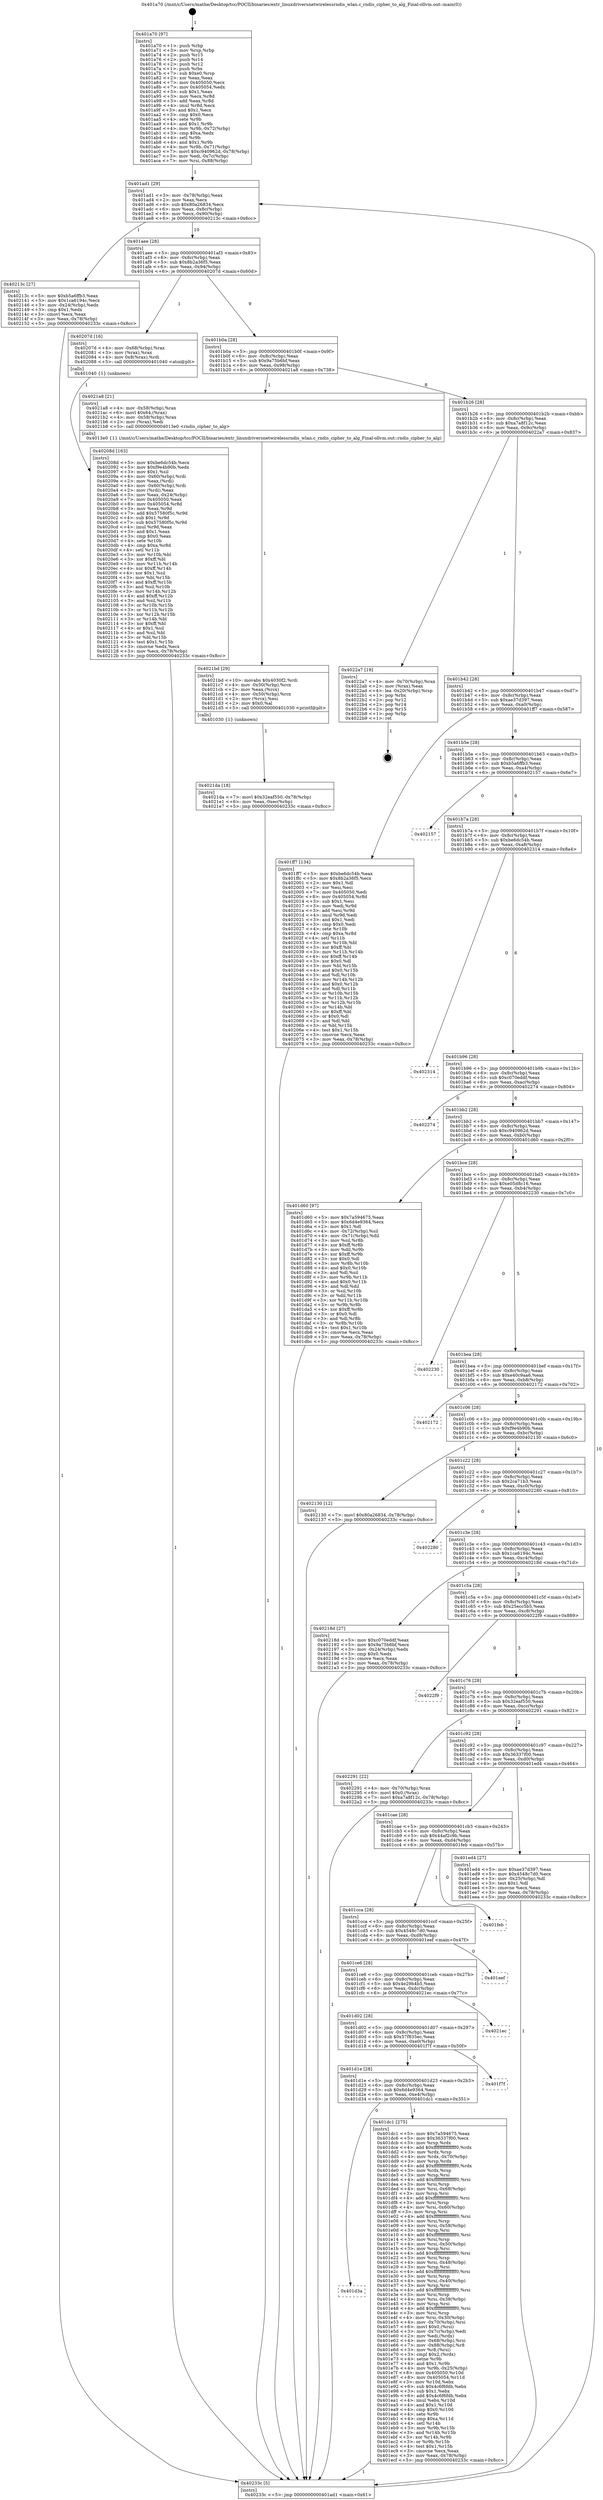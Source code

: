 digraph "0x401a70" {
  label = "0x401a70 (/mnt/c/Users/mathe/Desktop/tcc/POCII/binaries/extr_linuxdriversnetwirelessrndis_wlan.c_rndis_cipher_to_alg_Final-ollvm.out::main(0))"
  labelloc = "t"
  node[shape=record]

  Entry [label="",width=0.3,height=0.3,shape=circle,fillcolor=black,style=filled]
  "0x401ad1" [label="{
     0x401ad1 [29]\l
     | [instrs]\l
     &nbsp;&nbsp;0x401ad1 \<+3\>: mov -0x78(%rbp),%eax\l
     &nbsp;&nbsp;0x401ad4 \<+2\>: mov %eax,%ecx\l
     &nbsp;&nbsp;0x401ad6 \<+6\>: sub $0x80a26834,%ecx\l
     &nbsp;&nbsp;0x401adc \<+6\>: mov %eax,-0x8c(%rbp)\l
     &nbsp;&nbsp;0x401ae2 \<+6\>: mov %ecx,-0x90(%rbp)\l
     &nbsp;&nbsp;0x401ae8 \<+6\>: je 000000000040213c \<main+0x6cc\>\l
  }"]
  "0x40213c" [label="{
     0x40213c [27]\l
     | [instrs]\l
     &nbsp;&nbsp;0x40213c \<+5\>: mov $0xb5a6ffb3,%eax\l
     &nbsp;&nbsp;0x402141 \<+5\>: mov $0x1ca6194c,%ecx\l
     &nbsp;&nbsp;0x402146 \<+3\>: mov -0x24(%rbp),%edx\l
     &nbsp;&nbsp;0x402149 \<+3\>: cmp $0x1,%edx\l
     &nbsp;&nbsp;0x40214c \<+3\>: cmovl %ecx,%eax\l
     &nbsp;&nbsp;0x40214f \<+3\>: mov %eax,-0x78(%rbp)\l
     &nbsp;&nbsp;0x402152 \<+5\>: jmp 000000000040233c \<main+0x8cc\>\l
  }"]
  "0x401aee" [label="{
     0x401aee [28]\l
     | [instrs]\l
     &nbsp;&nbsp;0x401aee \<+5\>: jmp 0000000000401af3 \<main+0x83\>\l
     &nbsp;&nbsp;0x401af3 \<+6\>: mov -0x8c(%rbp),%eax\l
     &nbsp;&nbsp;0x401af9 \<+5\>: sub $0x8b2a36f5,%eax\l
     &nbsp;&nbsp;0x401afe \<+6\>: mov %eax,-0x94(%rbp)\l
     &nbsp;&nbsp;0x401b04 \<+6\>: je 000000000040207d \<main+0x60d\>\l
  }"]
  Exit [label="",width=0.3,height=0.3,shape=circle,fillcolor=black,style=filled,peripheries=2]
  "0x40207d" [label="{
     0x40207d [16]\l
     | [instrs]\l
     &nbsp;&nbsp;0x40207d \<+4\>: mov -0x68(%rbp),%rax\l
     &nbsp;&nbsp;0x402081 \<+3\>: mov (%rax),%rax\l
     &nbsp;&nbsp;0x402084 \<+4\>: mov 0x8(%rax),%rdi\l
     &nbsp;&nbsp;0x402088 \<+5\>: call 0000000000401040 \<atoi@plt\>\l
     | [calls]\l
     &nbsp;&nbsp;0x401040 \{1\} (unknown)\l
  }"]
  "0x401b0a" [label="{
     0x401b0a [28]\l
     | [instrs]\l
     &nbsp;&nbsp;0x401b0a \<+5\>: jmp 0000000000401b0f \<main+0x9f\>\l
     &nbsp;&nbsp;0x401b0f \<+6\>: mov -0x8c(%rbp),%eax\l
     &nbsp;&nbsp;0x401b15 \<+5\>: sub $0x9a75b6bf,%eax\l
     &nbsp;&nbsp;0x401b1a \<+6\>: mov %eax,-0x98(%rbp)\l
     &nbsp;&nbsp;0x401b20 \<+6\>: je 00000000004021a8 \<main+0x738\>\l
  }"]
  "0x4021da" [label="{
     0x4021da [18]\l
     | [instrs]\l
     &nbsp;&nbsp;0x4021da \<+7\>: movl $0x32eaf550,-0x78(%rbp)\l
     &nbsp;&nbsp;0x4021e1 \<+6\>: mov %eax,-0xec(%rbp)\l
     &nbsp;&nbsp;0x4021e7 \<+5\>: jmp 000000000040233c \<main+0x8cc\>\l
  }"]
  "0x4021a8" [label="{
     0x4021a8 [21]\l
     | [instrs]\l
     &nbsp;&nbsp;0x4021a8 \<+4\>: mov -0x58(%rbp),%rax\l
     &nbsp;&nbsp;0x4021ac \<+6\>: movl $0x64,(%rax)\l
     &nbsp;&nbsp;0x4021b2 \<+4\>: mov -0x58(%rbp),%rax\l
     &nbsp;&nbsp;0x4021b6 \<+2\>: mov (%rax),%edi\l
     &nbsp;&nbsp;0x4021b8 \<+5\>: call 00000000004013e0 \<rndis_cipher_to_alg\>\l
     | [calls]\l
     &nbsp;&nbsp;0x4013e0 \{1\} (/mnt/c/Users/mathe/Desktop/tcc/POCII/binaries/extr_linuxdriversnetwirelessrndis_wlan.c_rndis_cipher_to_alg_Final-ollvm.out::rndis_cipher_to_alg)\l
  }"]
  "0x401b26" [label="{
     0x401b26 [28]\l
     | [instrs]\l
     &nbsp;&nbsp;0x401b26 \<+5\>: jmp 0000000000401b2b \<main+0xbb\>\l
     &nbsp;&nbsp;0x401b2b \<+6\>: mov -0x8c(%rbp),%eax\l
     &nbsp;&nbsp;0x401b31 \<+5\>: sub $0xa7a8f12c,%eax\l
     &nbsp;&nbsp;0x401b36 \<+6\>: mov %eax,-0x9c(%rbp)\l
     &nbsp;&nbsp;0x401b3c \<+6\>: je 00000000004022a7 \<main+0x837\>\l
  }"]
  "0x4021bd" [label="{
     0x4021bd [29]\l
     | [instrs]\l
     &nbsp;&nbsp;0x4021bd \<+10\>: movabs $0x4030f2,%rdi\l
     &nbsp;&nbsp;0x4021c7 \<+4\>: mov -0x50(%rbp),%rcx\l
     &nbsp;&nbsp;0x4021cb \<+2\>: mov %eax,(%rcx)\l
     &nbsp;&nbsp;0x4021cd \<+4\>: mov -0x50(%rbp),%rcx\l
     &nbsp;&nbsp;0x4021d1 \<+2\>: mov (%rcx),%esi\l
     &nbsp;&nbsp;0x4021d3 \<+2\>: mov $0x0,%al\l
     &nbsp;&nbsp;0x4021d5 \<+5\>: call 0000000000401030 \<printf@plt\>\l
     | [calls]\l
     &nbsp;&nbsp;0x401030 \{1\} (unknown)\l
  }"]
  "0x4022a7" [label="{
     0x4022a7 [19]\l
     | [instrs]\l
     &nbsp;&nbsp;0x4022a7 \<+4\>: mov -0x70(%rbp),%rax\l
     &nbsp;&nbsp;0x4022ab \<+2\>: mov (%rax),%eax\l
     &nbsp;&nbsp;0x4022ad \<+4\>: lea -0x20(%rbp),%rsp\l
     &nbsp;&nbsp;0x4022b1 \<+1\>: pop %rbx\l
     &nbsp;&nbsp;0x4022b2 \<+2\>: pop %r12\l
     &nbsp;&nbsp;0x4022b4 \<+2\>: pop %r14\l
     &nbsp;&nbsp;0x4022b6 \<+2\>: pop %r15\l
     &nbsp;&nbsp;0x4022b8 \<+1\>: pop %rbp\l
     &nbsp;&nbsp;0x4022b9 \<+1\>: ret\l
  }"]
  "0x401b42" [label="{
     0x401b42 [28]\l
     | [instrs]\l
     &nbsp;&nbsp;0x401b42 \<+5\>: jmp 0000000000401b47 \<main+0xd7\>\l
     &nbsp;&nbsp;0x401b47 \<+6\>: mov -0x8c(%rbp),%eax\l
     &nbsp;&nbsp;0x401b4d \<+5\>: sub $0xae37d397,%eax\l
     &nbsp;&nbsp;0x401b52 \<+6\>: mov %eax,-0xa0(%rbp)\l
     &nbsp;&nbsp;0x401b58 \<+6\>: je 0000000000401ff7 \<main+0x587\>\l
  }"]
  "0x40208d" [label="{
     0x40208d [163]\l
     | [instrs]\l
     &nbsp;&nbsp;0x40208d \<+5\>: mov $0xbe6dc54b,%ecx\l
     &nbsp;&nbsp;0x402092 \<+5\>: mov $0xf9e4b90b,%edx\l
     &nbsp;&nbsp;0x402097 \<+3\>: mov $0x1,%sil\l
     &nbsp;&nbsp;0x40209a \<+4\>: mov -0x60(%rbp),%rdi\l
     &nbsp;&nbsp;0x40209e \<+2\>: mov %eax,(%rdi)\l
     &nbsp;&nbsp;0x4020a0 \<+4\>: mov -0x60(%rbp),%rdi\l
     &nbsp;&nbsp;0x4020a4 \<+2\>: mov (%rdi),%eax\l
     &nbsp;&nbsp;0x4020a6 \<+3\>: mov %eax,-0x24(%rbp)\l
     &nbsp;&nbsp;0x4020a9 \<+7\>: mov 0x405050,%eax\l
     &nbsp;&nbsp;0x4020b0 \<+8\>: mov 0x405054,%r8d\l
     &nbsp;&nbsp;0x4020b8 \<+3\>: mov %eax,%r9d\l
     &nbsp;&nbsp;0x4020bb \<+7\>: add $0x57580f5c,%r9d\l
     &nbsp;&nbsp;0x4020c2 \<+4\>: sub $0x1,%r9d\l
     &nbsp;&nbsp;0x4020c6 \<+7\>: sub $0x57580f5c,%r9d\l
     &nbsp;&nbsp;0x4020cd \<+4\>: imul %r9d,%eax\l
     &nbsp;&nbsp;0x4020d1 \<+3\>: and $0x1,%eax\l
     &nbsp;&nbsp;0x4020d4 \<+3\>: cmp $0x0,%eax\l
     &nbsp;&nbsp;0x4020d7 \<+4\>: sete %r10b\l
     &nbsp;&nbsp;0x4020db \<+4\>: cmp $0xa,%r8d\l
     &nbsp;&nbsp;0x4020df \<+4\>: setl %r11b\l
     &nbsp;&nbsp;0x4020e3 \<+3\>: mov %r10b,%bl\l
     &nbsp;&nbsp;0x4020e6 \<+3\>: xor $0xff,%bl\l
     &nbsp;&nbsp;0x4020e9 \<+3\>: mov %r11b,%r14b\l
     &nbsp;&nbsp;0x4020ec \<+4\>: xor $0xff,%r14b\l
     &nbsp;&nbsp;0x4020f0 \<+4\>: xor $0x1,%sil\l
     &nbsp;&nbsp;0x4020f4 \<+3\>: mov %bl,%r15b\l
     &nbsp;&nbsp;0x4020f7 \<+4\>: and $0xff,%r15b\l
     &nbsp;&nbsp;0x4020fb \<+3\>: and %sil,%r10b\l
     &nbsp;&nbsp;0x4020fe \<+3\>: mov %r14b,%r12b\l
     &nbsp;&nbsp;0x402101 \<+4\>: and $0xff,%r12b\l
     &nbsp;&nbsp;0x402105 \<+3\>: and %sil,%r11b\l
     &nbsp;&nbsp;0x402108 \<+3\>: or %r10b,%r15b\l
     &nbsp;&nbsp;0x40210b \<+3\>: or %r11b,%r12b\l
     &nbsp;&nbsp;0x40210e \<+3\>: xor %r12b,%r15b\l
     &nbsp;&nbsp;0x402111 \<+3\>: or %r14b,%bl\l
     &nbsp;&nbsp;0x402114 \<+3\>: xor $0xff,%bl\l
     &nbsp;&nbsp;0x402117 \<+4\>: or $0x1,%sil\l
     &nbsp;&nbsp;0x40211b \<+3\>: and %sil,%bl\l
     &nbsp;&nbsp;0x40211e \<+3\>: or %bl,%r15b\l
     &nbsp;&nbsp;0x402121 \<+4\>: test $0x1,%r15b\l
     &nbsp;&nbsp;0x402125 \<+3\>: cmovne %edx,%ecx\l
     &nbsp;&nbsp;0x402128 \<+3\>: mov %ecx,-0x78(%rbp)\l
     &nbsp;&nbsp;0x40212b \<+5\>: jmp 000000000040233c \<main+0x8cc\>\l
  }"]
  "0x401ff7" [label="{
     0x401ff7 [134]\l
     | [instrs]\l
     &nbsp;&nbsp;0x401ff7 \<+5\>: mov $0xbe6dc54b,%eax\l
     &nbsp;&nbsp;0x401ffc \<+5\>: mov $0x8b2a36f5,%ecx\l
     &nbsp;&nbsp;0x402001 \<+2\>: mov $0x1,%dl\l
     &nbsp;&nbsp;0x402003 \<+2\>: xor %esi,%esi\l
     &nbsp;&nbsp;0x402005 \<+7\>: mov 0x405050,%edi\l
     &nbsp;&nbsp;0x40200c \<+8\>: mov 0x405054,%r8d\l
     &nbsp;&nbsp;0x402014 \<+3\>: sub $0x1,%esi\l
     &nbsp;&nbsp;0x402017 \<+3\>: mov %edi,%r9d\l
     &nbsp;&nbsp;0x40201a \<+3\>: add %esi,%r9d\l
     &nbsp;&nbsp;0x40201d \<+4\>: imul %r9d,%edi\l
     &nbsp;&nbsp;0x402021 \<+3\>: and $0x1,%edi\l
     &nbsp;&nbsp;0x402024 \<+3\>: cmp $0x0,%edi\l
     &nbsp;&nbsp;0x402027 \<+4\>: sete %r10b\l
     &nbsp;&nbsp;0x40202b \<+4\>: cmp $0xa,%r8d\l
     &nbsp;&nbsp;0x40202f \<+4\>: setl %r11b\l
     &nbsp;&nbsp;0x402033 \<+3\>: mov %r10b,%bl\l
     &nbsp;&nbsp;0x402036 \<+3\>: xor $0xff,%bl\l
     &nbsp;&nbsp;0x402039 \<+3\>: mov %r11b,%r14b\l
     &nbsp;&nbsp;0x40203c \<+4\>: xor $0xff,%r14b\l
     &nbsp;&nbsp;0x402040 \<+3\>: xor $0x0,%dl\l
     &nbsp;&nbsp;0x402043 \<+3\>: mov %bl,%r15b\l
     &nbsp;&nbsp;0x402046 \<+4\>: and $0x0,%r15b\l
     &nbsp;&nbsp;0x40204a \<+3\>: and %dl,%r10b\l
     &nbsp;&nbsp;0x40204d \<+3\>: mov %r14b,%r12b\l
     &nbsp;&nbsp;0x402050 \<+4\>: and $0x0,%r12b\l
     &nbsp;&nbsp;0x402054 \<+3\>: and %dl,%r11b\l
     &nbsp;&nbsp;0x402057 \<+3\>: or %r10b,%r15b\l
     &nbsp;&nbsp;0x40205a \<+3\>: or %r11b,%r12b\l
     &nbsp;&nbsp;0x40205d \<+3\>: xor %r12b,%r15b\l
     &nbsp;&nbsp;0x402060 \<+3\>: or %r14b,%bl\l
     &nbsp;&nbsp;0x402063 \<+3\>: xor $0xff,%bl\l
     &nbsp;&nbsp;0x402066 \<+3\>: or $0x0,%dl\l
     &nbsp;&nbsp;0x402069 \<+2\>: and %dl,%bl\l
     &nbsp;&nbsp;0x40206b \<+3\>: or %bl,%r15b\l
     &nbsp;&nbsp;0x40206e \<+4\>: test $0x1,%r15b\l
     &nbsp;&nbsp;0x402072 \<+3\>: cmovne %ecx,%eax\l
     &nbsp;&nbsp;0x402075 \<+3\>: mov %eax,-0x78(%rbp)\l
     &nbsp;&nbsp;0x402078 \<+5\>: jmp 000000000040233c \<main+0x8cc\>\l
  }"]
  "0x401b5e" [label="{
     0x401b5e [28]\l
     | [instrs]\l
     &nbsp;&nbsp;0x401b5e \<+5\>: jmp 0000000000401b63 \<main+0xf3\>\l
     &nbsp;&nbsp;0x401b63 \<+6\>: mov -0x8c(%rbp),%eax\l
     &nbsp;&nbsp;0x401b69 \<+5\>: sub $0xb5a6ffb3,%eax\l
     &nbsp;&nbsp;0x401b6e \<+6\>: mov %eax,-0xa4(%rbp)\l
     &nbsp;&nbsp;0x401b74 \<+6\>: je 0000000000402157 \<main+0x6e7\>\l
  }"]
  "0x401d3a" [label="{
     0x401d3a\l
  }", style=dashed]
  "0x402157" [label="{
     0x402157\l
  }", style=dashed]
  "0x401b7a" [label="{
     0x401b7a [28]\l
     | [instrs]\l
     &nbsp;&nbsp;0x401b7a \<+5\>: jmp 0000000000401b7f \<main+0x10f\>\l
     &nbsp;&nbsp;0x401b7f \<+6\>: mov -0x8c(%rbp),%eax\l
     &nbsp;&nbsp;0x401b85 \<+5\>: sub $0xbe6dc54b,%eax\l
     &nbsp;&nbsp;0x401b8a \<+6\>: mov %eax,-0xa8(%rbp)\l
     &nbsp;&nbsp;0x401b90 \<+6\>: je 0000000000402314 \<main+0x8a4\>\l
  }"]
  "0x401dc1" [label="{
     0x401dc1 [275]\l
     | [instrs]\l
     &nbsp;&nbsp;0x401dc1 \<+5\>: mov $0x7a594675,%eax\l
     &nbsp;&nbsp;0x401dc6 \<+5\>: mov $0x36337f00,%ecx\l
     &nbsp;&nbsp;0x401dcb \<+3\>: mov %rsp,%rdx\l
     &nbsp;&nbsp;0x401dce \<+4\>: add $0xfffffffffffffff0,%rdx\l
     &nbsp;&nbsp;0x401dd2 \<+3\>: mov %rdx,%rsp\l
     &nbsp;&nbsp;0x401dd5 \<+4\>: mov %rdx,-0x70(%rbp)\l
     &nbsp;&nbsp;0x401dd9 \<+3\>: mov %rsp,%rdx\l
     &nbsp;&nbsp;0x401ddc \<+4\>: add $0xfffffffffffffff0,%rdx\l
     &nbsp;&nbsp;0x401de0 \<+3\>: mov %rdx,%rsp\l
     &nbsp;&nbsp;0x401de3 \<+3\>: mov %rsp,%rsi\l
     &nbsp;&nbsp;0x401de6 \<+4\>: add $0xfffffffffffffff0,%rsi\l
     &nbsp;&nbsp;0x401dea \<+3\>: mov %rsi,%rsp\l
     &nbsp;&nbsp;0x401ded \<+4\>: mov %rsi,-0x68(%rbp)\l
     &nbsp;&nbsp;0x401df1 \<+3\>: mov %rsp,%rsi\l
     &nbsp;&nbsp;0x401df4 \<+4\>: add $0xfffffffffffffff0,%rsi\l
     &nbsp;&nbsp;0x401df8 \<+3\>: mov %rsi,%rsp\l
     &nbsp;&nbsp;0x401dfb \<+4\>: mov %rsi,-0x60(%rbp)\l
     &nbsp;&nbsp;0x401dff \<+3\>: mov %rsp,%rsi\l
     &nbsp;&nbsp;0x401e02 \<+4\>: add $0xfffffffffffffff0,%rsi\l
     &nbsp;&nbsp;0x401e06 \<+3\>: mov %rsi,%rsp\l
     &nbsp;&nbsp;0x401e09 \<+4\>: mov %rsi,-0x58(%rbp)\l
     &nbsp;&nbsp;0x401e0d \<+3\>: mov %rsp,%rsi\l
     &nbsp;&nbsp;0x401e10 \<+4\>: add $0xfffffffffffffff0,%rsi\l
     &nbsp;&nbsp;0x401e14 \<+3\>: mov %rsi,%rsp\l
     &nbsp;&nbsp;0x401e17 \<+4\>: mov %rsi,-0x50(%rbp)\l
     &nbsp;&nbsp;0x401e1b \<+3\>: mov %rsp,%rsi\l
     &nbsp;&nbsp;0x401e1e \<+4\>: add $0xfffffffffffffff0,%rsi\l
     &nbsp;&nbsp;0x401e22 \<+3\>: mov %rsi,%rsp\l
     &nbsp;&nbsp;0x401e25 \<+4\>: mov %rsi,-0x48(%rbp)\l
     &nbsp;&nbsp;0x401e29 \<+3\>: mov %rsp,%rsi\l
     &nbsp;&nbsp;0x401e2c \<+4\>: add $0xfffffffffffffff0,%rsi\l
     &nbsp;&nbsp;0x401e30 \<+3\>: mov %rsi,%rsp\l
     &nbsp;&nbsp;0x401e33 \<+4\>: mov %rsi,-0x40(%rbp)\l
     &nbsp;&nbsp;0x401e37 \<+3\>: mov %rsp,%rsi\l
     &nbsp;&nbsp;0x401e3a \<+4\>: add $0xfffffffffffffff0,%rsi\l
     &nbsp;&nbsp;0x401e3e \<+3\>: mov %rsi,%rsp\l
     &nbsp;&nbsp;0x401e41 \<+4\>: mov %rsi,-0x38(%rbp)\l
     &nbsp;&nbsp;0x401e45 \<+3\>: mov %rsp,%rsi\l
     &nbsp;&nbsp;0x401e48 \<+4\>: add $0xfffffffffffffff0,%rsi\l
     &nbsp;&nbsp;0x401e4c \<+3\>: mov %rsi,%rsp\l
     &nbsp;&nbsp;0x401e4f \<+4\>: mov %rsi,-0x30(%rbp)\l
     &nbsp;&nbsp;0x401e53 \<+4\>: mov -0x70(%rbp),%rsi\l
     &nbsp;&nbsp;0x401e57 \<+6\>: movl $0x0,(%rsi)\l
     &nbsp;&nbsp;0x401e5d \<+3\>: mov -0x7c(%rbp),%edi\l
     &nbsp;&nbsp;0x401e60 \<+2\>: mov %edi,(%rdx)\l
     &nbsp;&nbsp;0x401e62 \<+4\>: mov -0x68(%rbp),%rsi\l
     &nbsp;&nbsp;0x401e66 \<+7\>: mov -0x88(%rbp),%r8\l
     &nbsp;&nbsp;0x401e6d \<+3\>: mov %r8,(%rsi)\l
     &nbsp;&nbsp;0x401e70 \<+3\>: cmpl $0x2,(%rdx)\l
     &nbsp;&nbsp;0x401e73 \<+4\>: setne %r9b\l
     &nbsp;&nbsp;0x401e77 \<+4\>: and $0x1,%r9b\l
     &nbsp;&nbsp;0x401e7b \<+4\>: mov %r9b,-0x25(%rbp)\l
     &nbsp;&nbsp;0x401e7f \<+8\>: mov 0x405050,%r10d\l
     &nbsp;&nbsp;0x401e87 \<+8\>: mov 0x405054,%r11d\l
     &nbsp;&nbsp;0x401e8f \<+3\>: mov %r10d,%ebx\l
     &nbsp;&nbsp;0x401e92 \<+6\>: sub $0x4c6f6fdb,%ebx\l
     &nbsp;&nbsp;0x401e98 \<+3\>: sub $0x1,%ebx\l
     &nbsp;&nbsp;0x401e9b \<+6\>: add $0x4c6f6fdb,%ebx\l
     &nbsp;&nbsp;0x401ea1 \<+4\>: imul %ebx,%r10d\l
     &nbsp;&nbsp;0x401ea5 \<+4\>: and $0x1,%r10d\l
     &nbsp;&nbsp;0x401ea9 \<+4\>: cmp $0x0,%r10d\l
     &nbsp;&nbsp;0x401ead \<+4\>: sete %r9b\l
     &nbsp;&nbsp;0x401eb1 \<+4\>: cmp $0xa,%r11d\l
     &nbsp;&nbsp;0x401eb5 \<+4\>: setl %r14b\l
     &nbsp;&nbsp;0x401eb9 \<+3\>: mov %r9b,%r15b\l
     &nbsp;&nbsp;0x401ebc \<+3\>: and %r14b,%r15b\l
     &nbsp;&nbsp;0x401ebf \<+3\>: xor %r14b,%r9b\l
     &nbsp;&nbsp;0x401ec2 \<+3\>: or %r9b,%r15b\l
     &nbsp;&nbsp;0x401ec5 \<+4\>: test $0x1,%r15b\l
     &nbsp;&nbsp;0x401ec9 \<+3\>: cmovne %ecx,%eax\l
     &nbsp;&nbsp;0x401ecc \<+3\>: mov %eax,-0x78(%rbp)\l
     &nbsp;&nbsp;0x401ecf \<+5\>: jmp 000000000040233c \<main+0x8cc\>\l
  }"]
  "0x402314" [label="{
     0x402314\l
  }", style=dashed]
  "0x401b96" [label="{
     0x401b96 [28]\l
     | [instrs]\l
     &nbsp;&nbsp;0x401b96 \<+5\>: jmp 0000000000401b9b \<main+0x12b\>\l
     &nbsp;&nbsp;0x401b9b \<+6\>: mov -0x8c(%rbp),%eax\l
     &nbsp;&nbsp;0x401ba1 \<+5\>: sub $0xc070eddf,%eax\l
     &nbsp;&nbsp;0x401ba6 \<+6\>: mov %eax,-0xac(%rbp)\l
     &nbsp;&nbsp;0x401bac \<+6\>: je 0000000000402274 \<main+0x804\>\l
  }"]
  "0x401d1e" [label="{
     0x401d1e [28]\l
     | [instrs]\l
     &nbsp;&nbsp;0x401d1e \<+5\>: jmp 0000000000401d23 \<main+0x2b3\>\l
     &nbsp;&nbsp;0x401d23 \<+6\>: mov -0x8c(%rbp),%eax\l
     &nbsp;&nbsp;0x401d29 \<+5\>: sub $0x6d4e9364,%eax\l
     &nbsp;&nbsp;0x401d2e \<+6\>: mov %eax,-0xe4(%rbp)\l
     &nbsp;&nbsp;0x401d34 \<+6\>: je 0000000000401dc1 \<main+0x351\>\l
  }"]
  "0x402274" [label="{
     0x402274\l
  }", style=dashed]
  "0x401bb2" [label="{
     0x401bb2 [28]\l
     | [instrs]\l
     &nbsp;&nbsp;0x401bb2 \<+5\>: jmp 0000000000401bb7 \<main+0x147\>\l
     &nbsp;&nbsp;0x401bb7 \<+6\>: mov -0x8c(%rbp),%eax\l
     &nbsp;&nbsp;0x401bbd \<+5\>: sub $0xc940962d,%eax\l
     &nbsp;&nbsp;0x401bc2 \<+6\>: mov %eax,-0xb0(%rbp)\l
     &nbsp;&nbsp;0x401bc8 \<+6\>: je 0000000000401d60 \<main+0x2f0\>\l
  }"]
  "0x401f7f" [label="{
     0x401f7f\l
  }", style=dashed]
  "0x401d60" [label="{
     0x401d60 [97]\l
     | [instrs]\l
     &nbsp;&nbsp;0x401d60 \<+5\>: mov $0x7a594675,%eax\l
     &nbsp;&nbsp;0x401d65 \<+5\>: mov $0x6d4e9364,%ecx\l
     &nbsp;&nbsp;0x401d6a \<+2\>: mov $0x1,%dl\l
     &nbsp;&nbsp;0x401d6c \<+4\>: mov -0x72(%rbp),%sil\l
     &nbsp;&nbsp;0x401d70 \<+4\>: mov -0x71(%rbp),%dil\l
     &nbsp;&nbsp;0x401d74 \<+3\>: mov %sil,%r8b\l
     &nbsp;&nbsp;0x401d77 \<+4\>: xor $0xff,%r8b\l
     &nbsp;&nbsp;0x401d7b \<+3\>: mov %dil,%r9b\l
     &nbsp;&nbsp;0x401d7e \<+4\>: xor $0xff,%r9b\l
     &nbsp;&nbsp;0x401d82 \<+3\>: xor $0x0,%dl\l
     &nbsp;&nbsp;0x401d85 \<+3\>: mov %r8b,%r10b\l
     &nbsp;&nbsp;0x401d88 \<+4\>: and $0x0,%r10b\l
     &nbsp;&nbsp;0x401d8c \<+3\>: and %dl,%sil\l
     &nbsp;&nbsp;0x401d8f \<+3\>: mov %r9b,%r11b\l
     &nbsp;&nbsp;0x401d92 \<+4\>: and $0x0,%r11b\l
     &nbsp;&nbsp;0x401d96 \<+3\>: and %dl,%dil\l
     &nbsp;&nbsp;0x401d99 \<+3\>: or %sil,%r10b\l
     &nbsp;&nbsp;0x401d9c \<+3\>: or %dil,%r11b\l
     &nbsp;&nbsp;0x401d9f \<+3\>: xor %r11b,%r10b\l
     &nbsp;&nbsp;0x401da2 \<+3\>: or %r9b,%r8b\l
     &nbsp;&nbsp;0x401da5 \<+4\>: xor $0xff,%r8b\l
     &nbsp;&nbsp;0x401da9 \<+3\>: or $0x0,%dl\l
     &nbsp;&nbsp;0x401dac \<+3\>: and %dl,%r8b\l
     &nbsp;&nbsp;0x401daf \<+3\>: or %r8b,%r10b\l
     &nbsp;&nbsp;0x401db2 \<+4\>: test $0x1,%r10b\l
     &nbsp;&nbsp;0x401db6 \<+3\>: cmovne %ecx,%eax\l
     &nbsp;&nbsp;0x401db9 \<+3\>: mov %eax,-0x78(%rbp)\l
     &nbsp;&nbsp;0x401dbc \<+5\>: jmp 000000000040233c \<main+0x8cc\>\l
  }"]
  "0x401bce" [label="{
     0x401bce [28]\l
     | [instrs]\l
     &nbsp;&nbsp;0x401bce \<+5\>: jmp 0000000000401bd3 \<main+0x163\>\l
     &nbsp;&nbsp;0x401bd3 \<+6\>: mov -0x8c(%rbp),%eax\l
     &nbsp;&nbsp;0x401bd9 \<+5\>: sub $0xe05d8c16,%eax\l
     &nbsp;&nbsp;0x401bde \<+6\>: mov %eax,-0xb4(%rbp)\l
     &nbsp;&nbsp;0x401be4 \<+6\>: je 0000000000402230 \<main+0x7c0\>\l
  }"]
  "0x40233c" [label="{
     0x40233c [5]\l
     | [instrs]\l
     &nbsp;&nbsp;0x40233c \<+5\>: jmp 0000000000401ad1 \<main+0x61\>\l
  }"]
  "0x401a70" [label="{
     0x401a70 [97]\l
     | [instrs]\l
     &nbsp;&nbsp;0x401a70 \<+1\>: push %rbp\l
     &nbsp;&nbsp;0x401a71 \<+3\>: mov %rsp,%rbp\l
     &nbsp;&nbsp;0x401a74 \<+2\>: push %r15\l
     &nbsp;&nbsp;0x401a76 \<+2\>: push %r14\l
     &nbsp;&nbsp;0x401a78 \<+2\>: push %r12\l
     &nbsp;&nbsp;0x401a7a \<+1\>: push %rbx\l
     &nbsp;&nbsp;0x401a7b \<+7\>: sub $0xe0,%rsp\l
     &nbsp;&nbsp;0x401a82 \<+2\>: xor %eax,%eax\l
     &nbsp;&nbsp;0x401a84 \<+7\>: mov 0x405050,%ecx\l
     &nbsp;&nbsp;0x401a8b \<+7\>: mov 0x405054,%edx\l
     &nbsp;&nbsp;0x401a92 \<+3\>: sub $0x1,%eax\l
     &nbsp;&nbsp;0x401a95 \<+3\>: mov %ecx,%r8d\l
     &nbsp;&nbsp;0x401a98 \<+3\>: add %eax,%r8d\l
     &nbsp;&nbsp;0x401a9b \<+4\>: imul %r8d,%ecx\l
     &nbsp;&nbsp;0x401a9f \<+3\>: and $0x1,%ecx\l
     &nbsp;&nbsp;0x401aa2 \<+3\>: cmp $0x0,%ecx\l
     &nbsp;&nbsp;0x401aa5 \<+4\>: sete %r9b\l
     &nbsp;&nbsp;0x401aa9 \<+4\>: and $0x1,%r9b\l
     &nbsp;&nbsp;0x401aad \<+4\>: mov %r9b,-0x72(%rbp)\l
     &nbsp;&nbsp;0x401ab1 \<+3\>: cmp $0xa,%edx\l
     &nbsp;&nbsp;0x401ab4 \<+4\>: setl %r9b\l
     &nbsp;&nbsp;0x401ab8 \<+4\>: and $0x1,%r9b\l
     &nbsp;&nbsp;0x401abc \<+4\>: mov %r9b,-0x71(%rbp)\l
     &nbsp;&nbsp;0x401ac0 \<+7\>: movl $0xc940962d,-0x78(%rbp)\l
     &nbsp;&nbsp;0x401ac7 \<+3\>: mov %edi,-0x7c(%rbp)\l
     &nbsp;&nbsp;0x401aca \<+7\>: mov %rsi,-0x88(%rbp)\l
  }"]
  "0x401d02" [label="{
     0x401d02 [28]\l
     | [instrs]\l
     &nbsp;&nbsp;0x401d02 \<+5\>: jmp 0000000000401d07 \<main+0x297\>\l
     &nbsp;&nbsp;0x401d07 \<+6\>: mov -0x8c(%rbp),%eax\l
     &nbsp;&nbsp;0x401d0d \<+5\>: sub $0x57f835ec,%eax\l
     &nbsp;&nbsp;0x401d12 \<+6\>: mov %eax,-0xe0(%rbp)\l
     &nbsp;&nbsp;0x401d18 \<+6\>: je 0000000000401f7f \<main+0x50f\>\l
  }"]
  "0x402230" [label="{
     0x402230\l
  }", style=dashed]
  "0x401bea" [label="{
     0x401bea [28]\l
     | [instrs]\l
     &nbsp;&nbsp;0x401bea \<+5\>: jmp 0000000000401bef \<main+0x17f\>\l
     &nbsp;&nbsp;0x401bef \<+6\>: mov -0x8c(%rbp),%eax\l
     &nbsp;&nbsp;0x401bf5 \<+5\>: sub $0xe40c9aa6,%eax\l
     &nbsp;&nbsp;0x401bfa \<+6\>: mov %eax,-0xb8(%rbp)\l
     &nbsp;&nbsp;0x401c00 \<+6\>: je 0000000000402172 \<main+0x702\>\l
  }"]
  "0x4021ec" [label="{
     0x4021ec\l
  }", style=dashed]
  "0x402172" [label="{
     0x402172\l
  }", style=dashed]
  "0x401c06" [label="{
     0x401c06 [28]\l
     | [instrs]\l
     &nbsp;&nbsp;0x401c06 \<+5\>: jmp 0000000000401c0b \<main+0x19b\>\l
     &nbsp;&nbsp;0x401c0b \<+6\>: mov -0x8c(%rbp),%eax\l
     &nbsp;&nbsp;0x401c11 \<+5\>: sub $0xf9e4b90b,%eax\l
     &nbsp;&nbsp;0x401c16 \<+6\>: mov %eax,-0xbc(%rbp)\l
     &nbsp;&nbsp;0x401c1c \<+6\>: je 0000000000402130 \<main+0x6c0\>\l
  }"]
  "0x401ce6" [label="{
     0x401ce6 [28]\l
     | [instrs]\l
     &nbsp;&nbsp;0x401ce6 \<+5\>: jmp 0000000000401ceb \<main+0x27b\>\l
     &nbsp;&nbsp;0x401ceb \<+6\>: mov -0x8c(%rbp),%eax\l
     &nbsp;&nbsp;0x401cf1 \<+5\>: sub $0x4e29b4b5,%eax\l
     &nbsp;&nbsp;0x401cf6 \<+6\>: mov %eax,-0xdc(%rbp)\l
     &nbsp;&nbsp;0x401cfc \<+6\>: je 00000000004021ec \<main+0x77c\>\l
  }"]
  "0x402130" [label="{
     0x402130 [12]\l
     | [instrs]\l
     &nbsp;&nbsp;0x402130 \<+7\>: movl $0x80a26834,-0x78(%rbp)\l
     &nbsp;&nbsp;0x402137 \<+5\>: jmp 000000000040233c \<main+0x8cc\>\l
  }"]
  "0x401c22" [label="{
     0x401c22 [28]\l
     | [instrs]\l
     &nbsp;&nbsp;0x401c22 \<+5\>: jmp 0000000000401c27 \<main+0x1b7\>\l
     &nbsp;&nbsp;0x401c27 \<+6\>: mov -0x8c(%rbp),%eax\l
     &nbsp;&nbsp;0x401c2d \<+5\>: sub $0x2ca71b3,%eax\l
     &nbsp;&nbsp;0x401c32 \<+6\>: mov %eax,-0xc0(%rbp)\l
     &nbsp;&nbsp;0x401c38 \<+6\>: je 0000000000402280 \<main+0x810\>\l
  }"]
  "0x401eef" [label="{
     0x401eef\l
  }", style=dashed]
  "0x402280" [label="{
     0x402280\l
  }", style=dashed]
  "0x401c3e" [label="{
     0x401c3e [28]\l
     | [instrs]\l
     &nbsp;&nbsp;0x401c3e \<+5\>: jmp 0000000000401c43 \<main+0x1d3\>\l
     &nbsp;&nbsp;0x401c43 \<+6\>: mov -0x8c(%rbp),%eax\l
     &nbsp;&nbsp;0x401c49 \<+5\>: sub $0x1ca6194c,%eax\l
     &nbsp;&nbsp;0x401c4e \<+6\>: mov %eax,-0xc4(%rbp)\l
     &nbsp;&nbsp;0x401c54 \<+6\>: je 000000000040218d \<main+0x71d\>\l
  }"]
  "0x401cca" [label="{
     0x401cca [28]\l
     | [instrs]\l
     &nbsp;&nbsp;0x401cca \<+5\>: jmp 0000000000401ccf \<main+0x25f\>\l
     &nbsp;&nbsp;0x401ccf \<+6\>: mov -0x8c(%rbp),%eax\l
     &nbsp;&nbsp;0x401cd5 \<+5\>: sub $0x4548c7d0,%eax\l
     &nbsp;&nbsp;0x401cda \<+6\>: mov %eax,-0xd8(%rbp)\l
     &nbsp;&nbsp;0x401ce0 \<+6\>: je 0000000000401eef \<main+0x47f\>\l
  }"]
  "0x40218d" [label="{
     0x40218d [27]\l
     | [instrs]\l
     &nbsp;&nbsp;0x40218d \<+5\>: mov $0xc070eddf,%eax\l
     &nbsp;&nbsp;0x402192 \<+5\>: mov $0x9a75b6bf,%ecx\l
     &nbsp;&nbsp;0x402197 \<+3\>: mov -0x24(%rbp),%edx\l
     &nbsp;&nbsp;0x40219a \<+3\>: cmp $0x0,%edx\l
     &nbsp;&nbsp;0x40219d \<+3\>: cmove %ecx,%eax\l
     &nbsp;&nbsp;0x4021a0 \<+3\>: mov %eax,-0x78(%rbp)\l
     &nbsp;&nbsp;0x4021a3 \<+5\>: jmp 000000000040233c \<main+0x8cc\>\l
  }"]
  "0x401c5a" [label="{
     0x401c5a [28]\l
     | [instrs]\l
     &nbsp;&nbsp;0x401c5a \<+5\>: jmp 0000000000401c5f \<main+0x1ef\>\l
     &nbsp;&nbsp;0x401c5f \<+6\>: mov -0x8c(%rbp),%eax\l
     &nbsp;&nbsp;0x401c65 \<+5\>: sub $0x25ecc5b5,%eax\l
     &nbsp;&nbsp;0x401c6a \<+6\>: mov %eax,-0xc8(%rbp)\l
     &nbsp;&nbsp;0x401c70 \<+6\>: je 00000000004022f9 \<main+0x889\>\l
  }"]
  "0x401feb" [label="{
     0x401feb\l
  }", style=dashed]
  "0x4022f9" [label="{
     0x4022f9\l
  }", style=dashed]
  "0x401c76" [label="{
     0x401c76 [28]\l
     | [instrs]\l
     &nbsp;&nbsp;0x401c76 \<+5\>: jmp 0000000000401c7b \<main+0x20b\>\l
     &nbsp;&nbsp;0x401c7b \<+6\>: mov -0x8c(%rbp),%eax\l
     &nbsp;&nbsp;0x401c81 \<+5\>: sub $0x32eaf550,%eax\l
     &nbsp;&nbsp;0x401c86 \<+6\>: mov %eax,-0xcc(%rbp)\l
     &nbsp;&nbsp;0x401c8c \<+6\>: je 0000000000402291 \<main+0x821\>\l
  }"]
  "0x401cae" [label="{
     0x401cae [28]\l
     | [instrs]\l
     &nbsp;&nbsp;0x401cae \<+5\>: jmp 0000000000401cb3 \<main+0x243\>\l
     &nbsp;&nbsp;0x401cb3 \<+6\>: mov -0x8c(%rbp),%eax\l
     &nbsp;&nbsp;0x401cb9 \<+5\>: sub $0x44af2c9b,%eax\l
     &nbsp;&nbsp;0x401cbe \<+6\>: mov %eax,-0xd4(%rbp)\l
     &nbsp;&nbsp;0x401cc4 \<+6\>: je 0000000000401feb \<main+0x57b\>\l
  }"]
  "0x402291" [label="{
     0x402291 [22]\l
     | [instrs]\l
     &nbsp;&nbsp;0x402291 \<+4\>: mov -0x70(%rbp),%rax\l
     &nbsp;&nbsp;0x402295 \<+6\>: movl $0x0,(%rax)\l
     &nbsp;&nbsp;0x40229b \<+7\>: movl $0xa7a8f12c,-0x78(%rbp)\l
     &nbsp;&nbsp;0x4022a2 \<+5\>: jmp 000000000040233c \<main+0x8cc\>\l
  }"]
  "0x401c92" [label="{
     0x401c92 [28]\l
     | [instrs]\l
     &nbsp;&nbsp;0x401c92 \<+5\>: jmp 0000000000401c97 \<main+0x227\>\l
     &nbsp;&nbsp;0x401c97 \<+6\>: mov -0x8c(%rbp),%eax\l
     &nbsp;&nbsp;0x401c9d \<+5\>: sub $0x36337f00,%eax\l
     &nbsp;&nbsp;0x401ca2 \<+6\>: mov %eax,-0xd0(%rbp)\l
     &nbsp;&nbsp;0x401ca8 \<+6\>: je 0000000000401ed4 \<main+0x464\>\l
  }"]
  "0x401ed4" [label="{
     0x401ed4 [27]\l
     | [instrs]\l
     &nbsp;&nbsp;0x401ed4 \<+5\>: mov $0xae37d397,%eax\l
     &nbsp;&nbsp;0x401ed9 \<+5\>: mov $0x4548c7d0,%ecx\l
     &nbsp;&nbsp;0x401ede \<+3\>: mov -0x25(%rbp),%dl\l
     &nbsp;&nbsp;0x401ee1 \<+3\>: test $0x1,%dl\l
     &nbsp;&nbsp;0x401ee4 \<+3\>: cmovne %ecx,%eax\l
     &nbsp;&nbsp;0x401ee7 \<+3\>: mov %eax,-0x78(%rbp)\l
     &nbsp;&nbsp;0x401eea \<+5\>: jmp 000000000040233c \<main+0x8cc\>\l
  }"]
  Entry -> "0x401a70" [label=" 1"]
  "0x401ad1" -> "0x40213c" [label=" 1"]
  "0x401ad1" -> "0x401aee" [label=" 10"]
  "0x4022a7" -> Exit [label=" 1"]
  "0x401aee" -> "0x40207d" [label=" 1"]
  "0x401aee" -> "0x401b0a" [label=" 9"]
  "0x402291" -> "0x40233c" [label=" 1"]
  "0x401b0a" -> "0x4021a8" [label=" 1"]
  "0x401b0a" -> "0x401b26" [label=" 8"]
  "0x4021da" -> "0x40233c" [label=" 1"]
  "0x401b26" -> "0x4022a7" [label=" 1"]
  "0x401b26" -> "0x401b42" [label=" 7"]
  "0x4021bd" -> "0x4021da" [label=" 1"]
  "0x401b42" -> "0x401ff7" [label=" 1"]
  "0x401b42" -> "0x401b5e" [label=" 6"]
  "0x4021a8" -> "0x4021bd" [label=" 1"]
  "0x401b5e" -> "0x402157" [label=" 0"]
  "0x401b5e" -> "0x401b7a" [label=" 6"]
  "0x40213c" -> "0x40233c" [label=" 1"]
  "0x401b7a" -> "0x402314" [label=" 0"]
  "0x401b7a" -> "0x401b96" [label=" 6"]
  "0x402130" -> "0x40233c" [label=" 1"]
  "0x401b96" -> "0x402274" [label=" 0"]
  "0x401b96" -> "0x401bb2" [label=" 6"]
  "0x40207d" -> "0x40208d" [label=" 1"]
  "0x401bb2" -> "0x401d60" [label=" 1"]
  "0x401bb2" -> "0x401bce" [label=" 5"]
  "0x401d60" -> "0x40233c" [label=" 1"]
  "0x401a70" -> "0x401ad1" [label=" 1"]
  "0x40233c" -> "0x401ad1" [label=" 10"]
  "0x401ff7" -> "0x40233c" [label=" 1"]
  "0x401bce" -> "0x402230" [label=" 0"]
  "0x401bce" -> "0x401bea" [label=" 5"]
  "0x401dc1" -> "0x40233c" [label=" 1"]
  "0x401bea" -> "0x402172" [label=" 0"]
  "0x401bea" -> "0x401c06" [label=" 5"]
  "0x40218d" -> "0x40233c" [label=" 1"]
  "0x401c06" -> "0x402130" [label=" 1"]
  "0x401c06" -> "0x401c22" [label=" 4"]
  "0x401d1e" -> "0x401dc1" [label=" 1"]
  "0x401c22" -> "0x402280" [label=" 0"]
  "0x401c22" -> "0x401c3e" [label=" 4"]
  "0x40208d" -> "0x40233c" [label=" 1"]
  "0x401c3e" -> "0x40218d" [label=" 1"]
  "0x401c3e" -> "0x401c5a" [label=" 3"]
  "0x401d02" -> "0x401f7f" [label=" 0"]
  "0x401c5a" -> "0x4022f9" [label=" 0"]
  "0x401c5a" -> "0x401c76" [label=" 3"]
  "0x401ed4" -> "0x40233c" [label=" 1"]
  "0x401c76" -> "0x402291" [label=" 1"]
  "0x401c76" -> "0x401c92" [label=" 2"]
  "0x401ce6" -> "0x4021ec" [label=" 0"]
  "0x401c92" -> "0x401ed4" [label=" 1"]
  "0x401c92" -> "0x401cae" [label=" 1"]
  "0x401ce6" -> "0x401d02" [label=" 1"]
  "0x401cae" -> "0x401feb" [label=" 0"]
  "0x401cae" -> "0x401cca" [label=" 1"]
  "0x401d02" -> "0x401d1e" [label=" 1"]
  "0x401cca" -> "0x401eef" [label=" 0"]
  "0x401cca" -> "0x401ce6" [label=" 1"]
  "0x401d1e" -> "0x401d3a" [label=" 0"]
}
